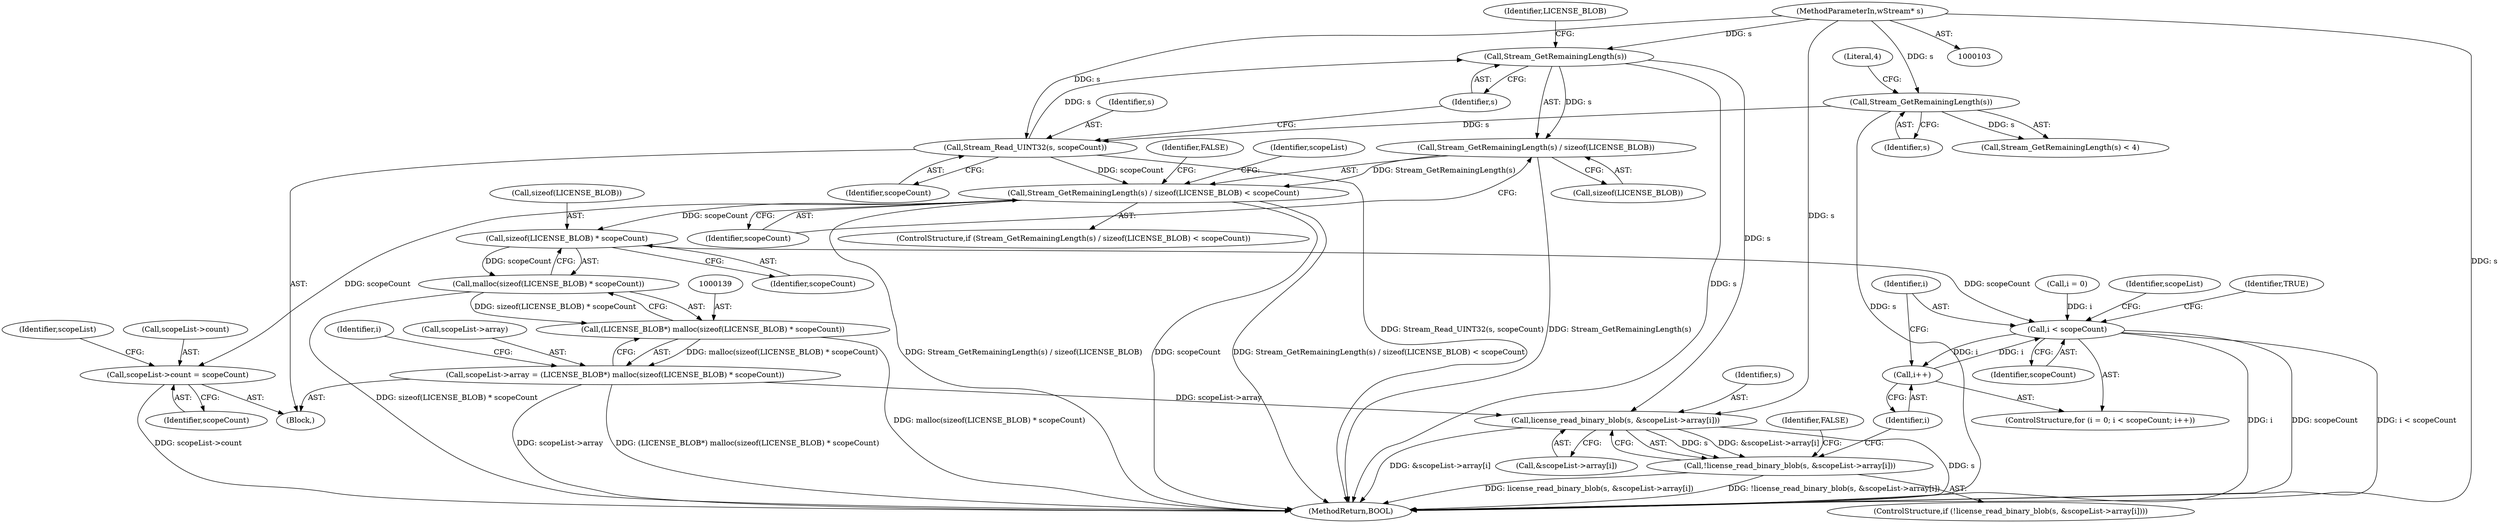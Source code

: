 digraph "0_FreeRDP_e2745807c4c3e0a590c0f69a9b655dc74ebaa03e@API" {
"1000122" [label="(Call,Stream_GetRemainingLength(s))"];
"1000116" [label="(Call,Stream_Read_UINT32(s, scopeCount))"];
"1000111" [label="(Call,Stream_GetRemainingLength(s))"];
"1000104" [label="(MethodParameterIn,wStream* s)"];
"1000121" [label="(Call,Stream_GetRemainingLength(s) / sizeof(LICENSE_BLOB))"];
"1000120" [label="(Call,Stream_GetRemainingLength(s) / sizeof(LICENSE_BLOB) < scopeCount)"];
"1000129" [label="(Call,scopeList->count = scopeCount)"];
"1000141" [label="(Call,sizeof(LICENSE_BLOB) * scopeCount)"];
"1000140" [label="(Call,malloc(sizeof(LICENSE_BLOB) * scopeCount))"];
"1000138" [label="(Call,(LICENSE_BLOB*) malloc(sizeof(LICENSE_BLOB) * scopeCount))"];
"1000134" [label="(Call,scopeList->array = (LICENSE_BLOB*) malloc(sizeof(LICENSE_BLOB) * scopeCount))"];
"1000166" [label="(Call,license_read_binary_blob(s, &scopeList->array[i]))"];
"1000165" [label="(Call,!license_read_binary_blob(s, &scopeList->array[i]))"];
"1000149" [label="(Call,i < scopeCount)"];
"1000152" [label="(Call,i++)"];
"1000125" [label="(Identifier,LICENSE_BLOB)"];
"1000164" [label="(ControlStructure,if (!license_read_binary_blob(s, &scopeList->array[i])))"];
"1000138" [label="(Call,(LICENSE_BLOB*) malloc(sizeof(LICENSE_BLOB) * scopeCount))"];
"1000165" [label="(Call,!license_read_binary_blob(s, &scopeList->array[i]))"];
"1000159" [label="(Identifier,scopeList)"];
"1000104" [label="(MethodParameterIn,wStream* s)"];
"1000149" [label="(Call,i < scopeCount)"];
"1000153" [label="(Identifier,i)"];
"1000141" [label="(Call,sizeof(LICENSE_BLOB) * scopeCount)"];
"1000175" [label="(Identifier,FALSE)"];
"1000177" [label="(Identifier,TRUE)"];
"1000123" [label="(Identifier,s)"];
"1000122" [label="(Call,Stream_GetRemainingLength(s))"];
"1000146" [label="(Call,i = 0)"];
"1000136" [label="(Identifier,scopeList)"];
"1000144" [label="(Identifier,scopeCount)"];
"1000150" [label="(Identifier,i)"];
"1000112" [label="(Identifier,s)"];
"1000145" [label="(ControlStructure,for (i = 0; i < scopeCount; i++))"];
"1000152" [label="(Call,i++)"];
"1000106" [label="(Block,)"];
"1000151" [label="(Identifier,scopeCount)"];
"1000129" [label="(Call,scopeList->count = scopeCount)"];
"1000167" [label="(Identifier,s)"];
"1000110" [label="(Call,Stream_GetRemainingLength(s) < 4)"];
"1000126" [label="(Identifier,scopeCount)"];
"1000119" [label="(ControlStructure,if (Stream_GetRemainingLength(s) / sizeof(LICENSE_BLOB) < scopeCount))"];
"1000124" [label="(Call,sizeof(LICENSE_BLOB))"];
"1000113" [label="(Literal,4)"];
"1000147" [label="(Identifier,i)"];
"1000178" [label="(MethodReturn,BOOL)"];
"1000117" [label="(Identifier,s)"];
"1000142" [label="(Call,sizeof(LICENSE_BLOB))"];
"1000120" [label="(Call,Stream_GetRemainingLength(s) / sizeof(LICENSE_BLOB) < scopeCount)"];
"1000130" [label="(Call,scopeList->count)"];
"1000140" [label="(Call,malloc(sizeof(LICENSE_BLOB) * scopeCount))"];
"1000134" [label="(Call,scopeList->array = (LICENSE_BLOB*) malloc(sizeof(LICENSE_BLOB) * scopeCount))"];
"1000121" [label="(Call,Stream_GetRemainingLength(s) / sizeof(LICENSE_BLOB))"];
"1000135" [label="(Call,scopeList->array)"];
"1000116" [label="(Call,Stream_Read_UINT32(s, scopeCount))"];
"1000133" [label="(Identifier,scopeCount)"];
"1000128" [label="(Identifier,FALSE)"];
"1000168" [label="(Call,&scopeList->array[i])"];
"1000111" [label="(Call,Stream_GetRemainingLength(s))"];
"1000166" [label="(Call,license_read_binary_blob(s, &scopeList->array[i]))"];
"1000118" [label="(Identifier,scopeCount)"];
"1000131" [label="(Identifier,scopeList)"];
"1000122" -> "1000121"  [label="AST: "];
"1000122" -> "1000123"  [label="CFG: "];
"1000123" -> "1000122"  [label="AST: "];
"1000125" -> "1000122"  [label="CFG: "];
"1000122" -> "1000178"  [label="DDG: s"];
"1000122" -> "1000121"  [label="DDG: s"];
"1000116" -> "1000122"  [label="DDG: s"];
"1000104" -> "1000122"  [label="DDG: s"];
"1000122" -> "1000166"  [label="DDG: s"];
"1000116" -> "1000106"  [label="AST: "];
"1000116" -> "1000118"  [label="CFG: "];
"1000117" -> "1000116"  [label="AST: "];
"1000118" -> "1000116"  [label="AST: "];
"1000123" -> "1000116"  [label="CFG: "];
"1000116" -> "1000178"  [label="DDG: Stream_Read_UINT32(s, scopeCount)"];
"1000111" -> "1000116"  [label="DDG: s"];
"1000104" -> "1000116"  [label="DDG: s"];
"1000116" -> "1000120"  [label="DDG: scopeCount"];
"1000111" -> "1000110"  [label="AST: "];
"1000111" -> "1000112"  [label="CFG: "];
"1000112" -> "1000111"  [label="AST: "];
"1000113" -> "1000111"  [label="CFG: "];
"1000111" -> "1000178"  [label="DDG: s"];
"1000111" -> "1000110"  [label="DDG: s"];
"1000104" -> "1000111"  [label="DDG: s"];
"1000104" -> "1000103"  [label="AST: "];
"1000104" -> "1000178"  [label="DDG: s"];
"1000104" -> "1000166"  [label="DDG: s"];
"1000121" -> "1000120"  [label="AST: "];
"1000121" -> "1000124"  [label="CFG: "];
"1000124" -> "1000121"  [label="AST: "];
"1000126" -> "1000121"  [label="CFG: "];
"1000121" -> "1000178"  [label="DDG: Stream_GetRemainingLength(s)"];
"1000121" -> "1000120"  [label="DDG: Stream_GetRemainingLength(s)"];
"1000120" -> "1000119"  [label="AST: "];
"1000120" -> "1000126"  [label="CFG: "];
"1000126" -> "1000120"  [label="AST: "];
"1000128" -> "1000120"  [label="CFG: "];
"1000131" -> "1000120"  [label="CFG: "];
"1000120" -> "1000178"  [label="DDG: Stream_GetRemainingLength(s) / sizeof(LICENSE_BLOB)"];
"1000120" -> "1000178"  [label="DDG: scopeCount"];
"1000120" -> "1000178"  [label="DDG: Stream_GetRemainingLength(s) / sizeof(LICENSE_BLOB) < scopeCount"];
"1000120" -> "1000129"  [label="DDG: scopeCount"];
"1000120" -> "1000141"  [label="DDG: scopeCount"];
"1000129" -> "1000106"  [label="AST: "];
"1000129" -> "1000133"  [label="CFG: "];
"1000130" -> "1000129"  [label="AST: "];
"1000133" -> "1000129"  [label="AST: "];
"1000136" -> "1000129"  [label="CFG: "];
"1000129" -> "1000178"  [label="DDG: scopeList->count"];
"1000141" -> "1000140"  [label="AST: "];
"1000141" -> "1000144"  [label="CFG: "];
"1000142" -> "1000141"  [label="AST: "];
"1000144" -> "1000141"  [label="AST: "];
"1000140" -> "1000141"  [label="CFG: "];
"1000141" -> "1000140"  [label="DDG: scopeCount"];
"1000141" -> "1000149"  [label="DDG: scopeCount"];
"1000140" -> "1000138"  [label="AST: "];
"1000138" -> "1000140"  [label="CFG: "];
"1000140" -> "1000178"  [label="DDG: sizeof(LICENSE_BLOB) * scopeCount"];
"1000140" -> "1000138"  [label="DDG: sizeof(LICENSE_BLOB) * scopeCount"];
"1000138" -> "1000134"  [label="AST: "];
"1000139" -> "1000138"  [label="AST: "];
"1000134" -> "1000138"  [label="CFG: "];
"1000138" -> "1000178"  [label="DDG: malloc(sizeof(LICENSE_BLOB) * scopeCount)"];
"1000138" -> "1000134"  [label="DDG: malloc(sizeof(LICENSE_BLOB) * scopeCount)"];
"1000134" -> "1000106"  [label="AST: "];
"1000135" -> "1000134"  [label="AST: "];
"1000147" -> "1000134"  [label="CFG: "];
"1000134" -> "1000178"  [label="DDG: scopeList->array"];
"1000134" -> "1000178"  [label="DDG: (LICENSE_BLOB*) malloc(sizeof(LICENSE_BLOB) * scopeCount)"];
"1000134" -> "1000166"  [label="DDG: scopeList->array"];
"1000166" -> "1000165"  [label="AST: "];
"1000166" -> "1000168"  [label="CFG: "];
"1000167" -> "1000166"  [label="AST: "];
"1000168" -> "1000166"  [label="AST: "];
"1000165" -> "1000166"  [label="CFG: "];
"1000166" -> "1000178"  [label="DDG: &scopeList->array[i]"];
"1000166" -> "1000178"  [label="DDG: s"];
"1000166" -> "1000165"  [label="DDG: s"];
"1000166" -> "1000165"  [label="DDG: &scopeList->array[i]"];
"1000165" -> "1000164"  [label="AST: "];
"1000175" -> "1000165"  [label="CFG: "];
"1000153" -> "1000165"  [label="CFG: "];
"1000165" -> "1000178"  [label="DDG: license_read_binary_blob(s, &scopeList->array[i])"];
"1000165" -> "1000178"  [label="DDG: !license_read_binary_blob(s, &scopeList->array[i])"];
"1000149" -> "1000145"  [label="AST: "];
"1000149" -> "1000151"  [label="CFG: "];
"1000150" -> "1000149"  [label="AST: "];
"1000151" -> "1000149"  [label="AST: "];
"1000159" -> "1000149"  [label="CFG: "];
"1000177" -> "1000149"  [label="CFG: "];
"1000149" -> "1000178"  [label="DDG: scopeCount"];
"1000149" -> "1000178"  [label="DDG: i < scopeCount"];
"1000149" -> "1000178"  [label="DDG: i"];
"1000152" -> "1000149"  [label="DDG: i"];
"1000146" -> "1000149"  [label="DDG: i"];
"1000149" -> "1000152"  [label="DDG: i"];
"1000152" -> "1000145"  [label="AST: "];
"1000152" -> "1000153"  [label="CFG: "];
"1000153" -> "1000152"  [label="AST: "];
"1000150" -> "1000152"  [label="CFG: "];
}
